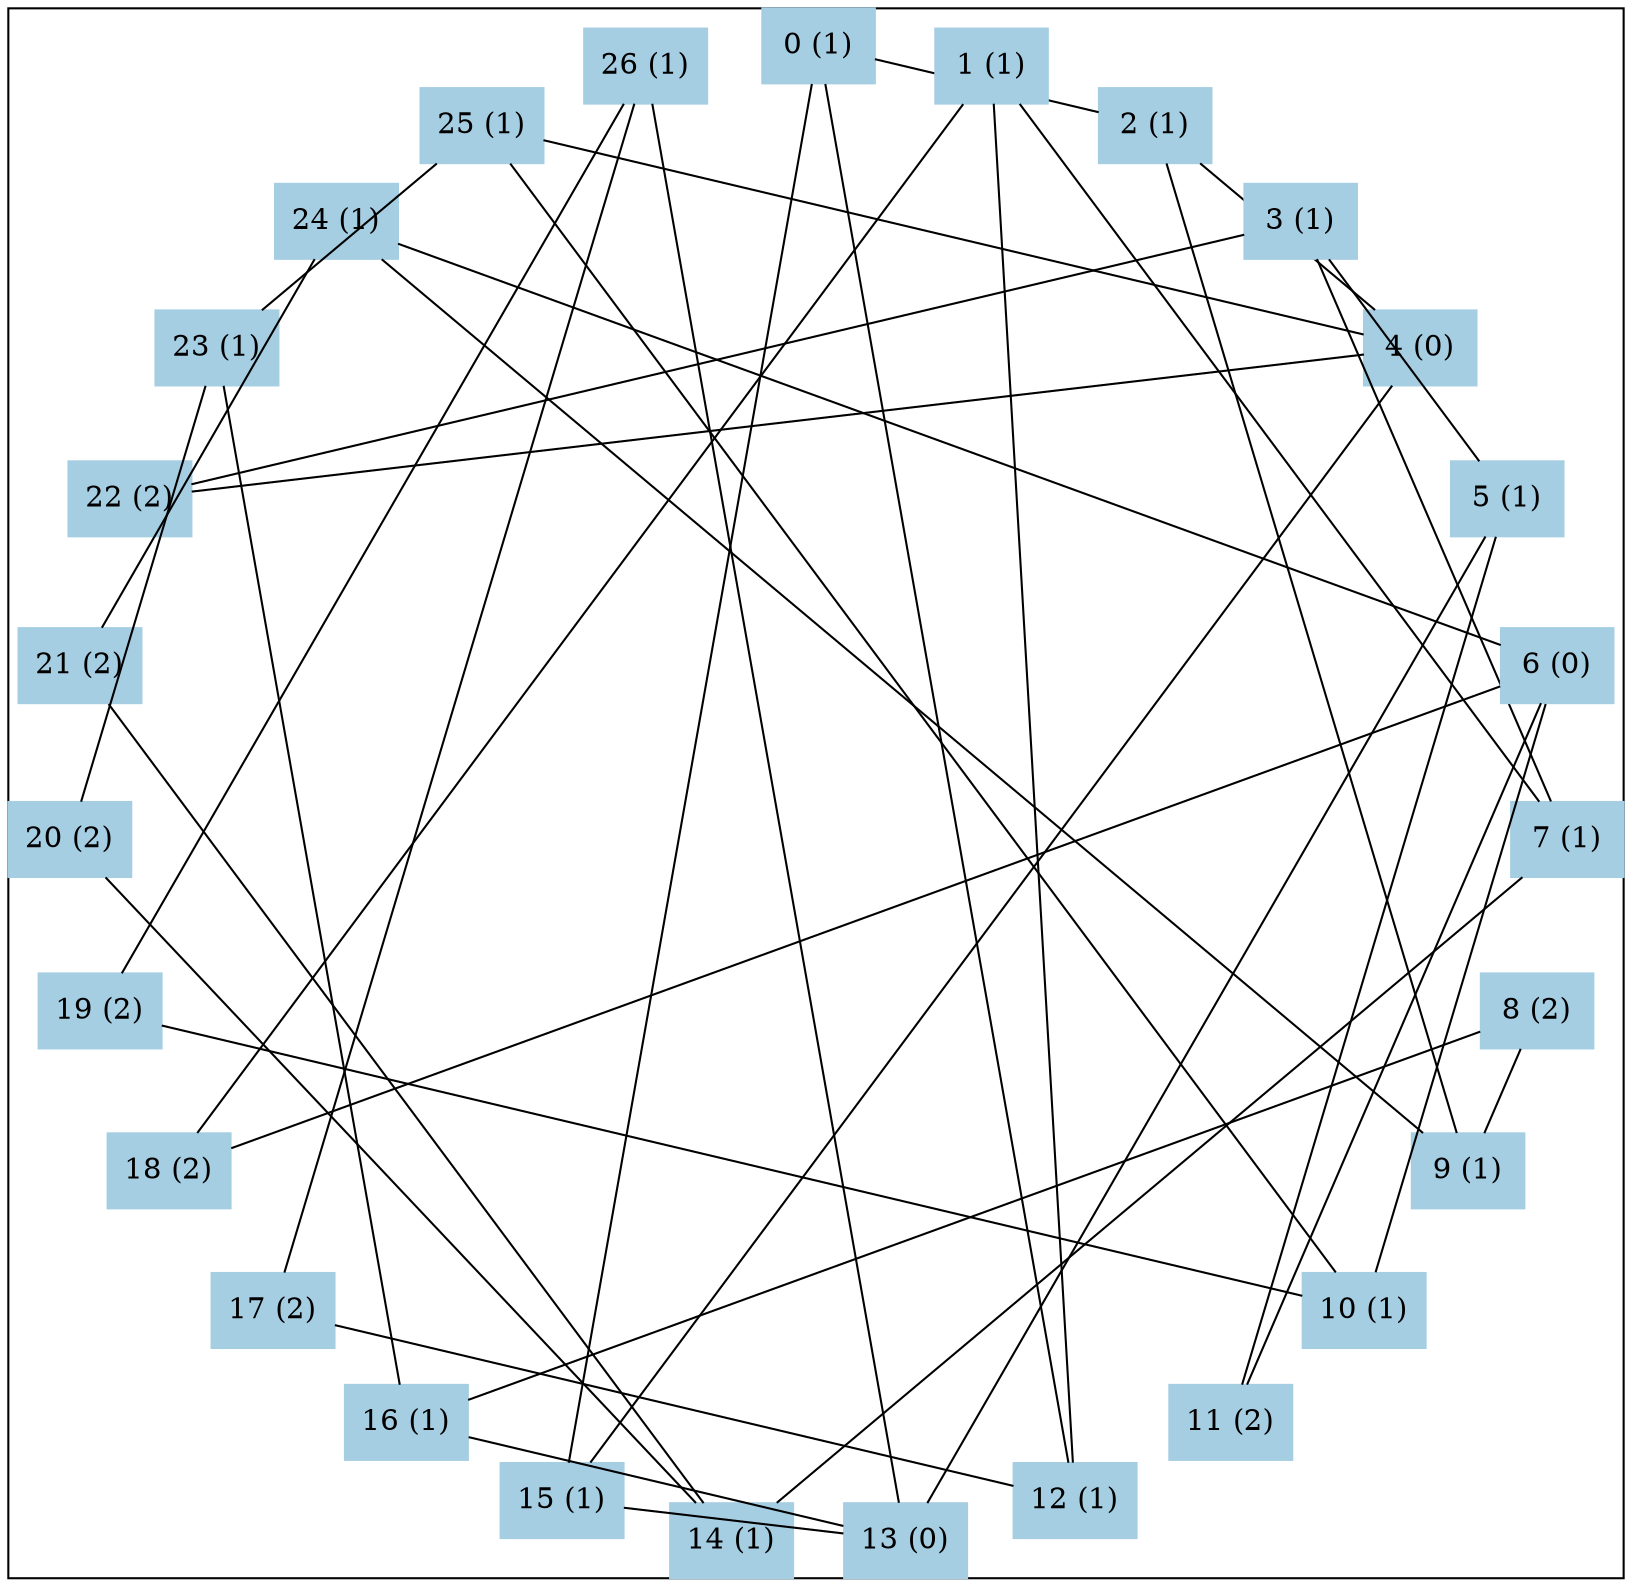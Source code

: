 graph test2 {
	graph [
		charset="utf-8",
		layout=neato
	];
	node [
		shape=box;
		style="solid, filled"
		colorscheme = paired12	];

	subgraph cluster_sub0 {
	node[ color=1 ]
	0[
		pos="5.000, 5.000!", 
		label="0 (1)"
	]
	1[
		pos="6.153, 4.865!", 
		label="1 (1)"
	]
	2[
		pos="7.244, 4.468!", 
		label="2 (1)"
	]
	3[
		pos="8.214, 3.830!", 
		label="3 (1)"
	]
	4[
		pos="9.011, 2.986!", 
		label="4 (0)"
	]
	5[
		pos="9.591, 1.980!", 
		label="5 (1)"
	]
	6[
		pos="9.924, 0.868!", 
		label="6 (0)"
	]
	7[
		pos="9.992, -0.291!", 
		label="7 (1)"
	]
	8[
		pos="9.790, -1.434!", 
		label="8 (2)"
	]
	9[
		pos="9.330, -2.500!", 
		label="9 (1)"
	]
	10[
		pos="8.637, -3.431!", 
		label="10 (1)"
	]
	11[
		pos="7.748, -4.177!", 
		label="11 (2)"
	]
	12[
		pos="6.710, -4.698!", 
		label="12 (1)"
	]
	13[
		pos="5.580, -4.966!", 
		label="13 (0)"
	]
	14[
		pos="4.420, -4.966!", 
		label="14 (1)"
	]
	15[
		pos="3.290, -4.698!", 
		label="15 (1)"
	]
	16[
		pos="2.252, -4.177!", 
		label="16 (1)"
	]
	17[
		pos="1.363, -3.431!", 
		label="17 (2)"
	]
	18[
		pos="0.670, -2.500!", 
		label="18 (2)"
	]
	19[
		pos="0.210, -1.434!", 
		label="19 (2)"
	]
	20[
		pos="0.008, -0.291!", 
		label="20 (2)"
	]
	21[
		pos="0.076, 0.868!", 
		label="21 (2)"
	]
	22[
		pos="0.409, 1.980!", 
		label="22 (2)"
	]
	23[
		pos="0.989, 2.986!", 
		label="23 (1)"
	]
	24[
		pos="1.786, 3.830!", 
		label="24 (1)"
	]
	25[
		pos="2.756, 4.468!", 
		label="25 (1)"
	]
	26[
		pos="3.847, 4.865!", 
		label="26 (1)"
	]
	}

	0--12
	0--2
	0--15
	1--18
	1--12
	1--7
	2--4
	2--9
	3--5
	3--22
	3--7
	4--25
	4--15
	4--22
	5--13
	5--11
	6--18
	6--24
	6--11
	6--10
	7--14
	8--16
	8--9
	9--24
	10--19
	10--25
	12--17
	13--15
	13--26
	13--16
	14--20
	14--21
	16--23
	17--26
	19--26
	20--23
	21--24
	23--25
}